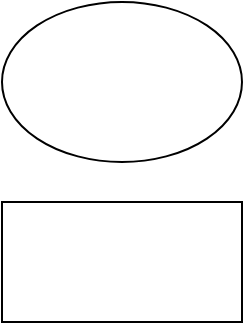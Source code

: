 <mxfile version="14.6.13" type="github">
  <diagram id="L5D4877uayuOh8bBMG5H" name="Page-1">
    <mxGraphModel dx="1038" dy="548" grid="1" gridSize="10" guides="1" tooltips="1" connect="1" arrows="1" fold="1" page="1" pageScale="1" pageWidth="827" pageHeight="1169" math="0" shadow="0">
      <root>
        <mxCell id="0" />
        <mxCell id="1" parent="0" />
        <mxCell id="Yz6a3DtOQzz8j_SFx2Tt-2" value="" style="ellipse;whiteSpace=wrap;html=1;" vertex="1" parent="1">
          <mxGeometry x="160" y="180" width="120" height="80" as="geometry" />
        </mxCell>
        <mxCell id="Yz6a3DtOQzz8j_SFx2Tt-3" value="" style="rounded=0;whiteSpace=wrap;html=1;" vertex="1" parent="1">
          <mxGeometry x="160" y="280" width="120" height="60" as="geometry" />
        </mxCell>
      </root>
    </mxGraphModel>
  </diagram>
</mxfile>

